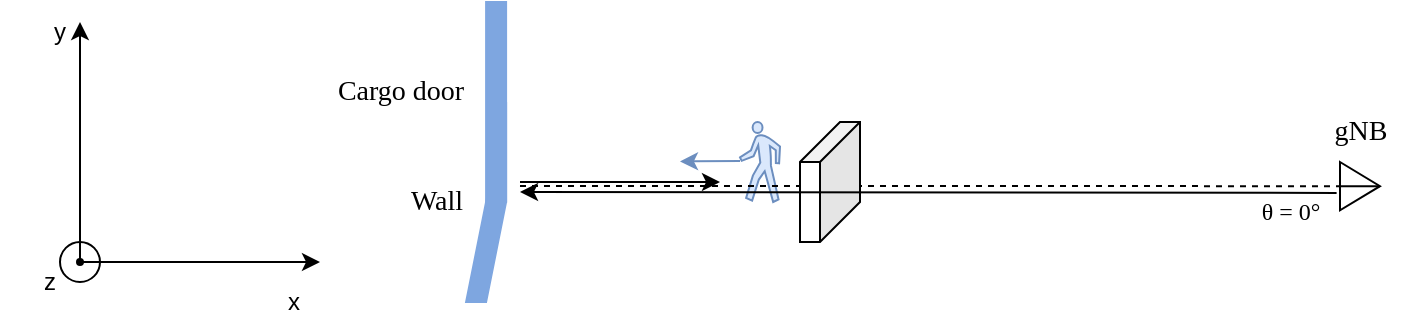 <mxfile version="22.1.16" type="device">
  <diagram name="Page-1" id="TTO7HnB50A5y17X7U3kj">
    <mxGraphModel dx="1838" dy="573" grid="1" gridSize="10" guides="1" tooltips="1" connect="1" arrows="1" fold="1" page="1" pageScale="1" pageWidth="850" pageHeight="1100" math="0" shadow="0">
      <root>
        <mxCell id="0" />
        <mxCell id="1" parent="0" />
        <mxCell id="MICLH53uMrtlu16adH45-2" value="&lt;font style=&quot;font-size: 14px;&quot; face=&quot;LM Sans&quot;&gt;Cargo door&lt;/font&gt;" style="text;html=1;align=center;verticalAlign=middle;resizable=0;points=[];autosize=1;strokeColor=none;fillColor=none;" parent="1" vertex="1">
          <mxGeometry x="75" y="180" width="90" height="30" as="geometry" />
        </mxCell>
        <mxCell id="MICLH53uMrtlu16adH45-4" value="" style="triangle;whiteSpace=wrap;html=1;rotation=0;" parent="1" vertex="1">
          <mxGeometry x="590" y="230" width="20" height="24.15" as="geometry" />
        </mxCell>
        <mxCell id="MICLH53uMrtlu16adH45-5" value="" style="endArrow=none;html=1;rounded=0;entryX=0;entryY=0.5;entryDx=0;entryDy=0;exitX=1;exitY=0.5;exitDx=0;exitDy=0;" parent="1" source="MICLH53uMrtlu16adH45-4" target="MICLH53uMrtlu16adH45-4" edge="1">
          <mxGeometry width="50" height="50" relative="1" as="geometry">
            <mxPoint x="410" y="330" as="sourcePoint" />
            <mxPoint x="580" y="250" as="targetPoint" />
          </mxGeometry>
        </mxCell>
        <mxCell id="MICLH53uMrtlu16adH45-6" value="&lt;font style=&quot;font-size: 14px;&quot; face=&quot;LM Sans&quot;&gt;gNB&lt;/font&gt;" style="text;html=1;align=center;verticalAlign=middle;resizable=0;points=[];autosize=1;strokeColor=none;fillColor=none;" parent="1" vertex="1">
          <mxGeometry x="575" y="200" width="50" height="30" as="geometry" />
        </mxCell>
        <mxCell id="MICLH53uMrtlu16adH45-10" value="&lt;font style=&quot;font-size: 14px;&quot; face=&quot;LM Sans&quot;&gt;Wall&lt;/font&gt;" style="text;html=1;align=center;verticalAlign=middle;resizable=0;points=[];autosize=1;strokeColor=none;fillColor=none;" parent="1" vertex="1">
          <mxGeometry x="113.05" y="235" width="50" height="30" as="geometry" />
        </mxCell>
        <mxCell id="MICLH53uMrtlu16adH45-11" value="" style="endArrow=classic;html=1;rounded=0;startArrow=oval;startFill=1;endSize=6;startSize=3;" parent="1" edge="1">
          <mxGeometry width="50" height="50" relative="1" as="geometry">
            <mxPoint x="-40" y="280" as="sourcePoint" />
            <mxPoint x="80" y="280" as="targetPoint" />
          </mxGeometry>
        </mxCell>
        <mxCell id="MICLH53uMrtlu16adH45-12" value="" style="endArrow=classic;html=1;rounded=0;" parent="1" edge="1">
          <mxGeometry width="50" height="50" relative="1" as="geometry">
            <mxPoint x="-40" y="280" as="sourcePoint" />
            <mxPoint x="-40" y="160" as="targetPoint" />
          </mxGeometry>
        </mxCell>
        <mxCell id="MICLH53uMrtlu16adH45-13" value="" style="ellipse;whiteSpace=wrap;html=1;aspect=fixed;fillColor=none;connectable=1;allowArrows=0;" parent="1" vertex="1">
          <mxGeometry x="-50" y="270" width="20" height="20" as="geometry" />
        </mxCell>
        <mxCell id="MICLH53uMrtlu16adH45-14" value="x" style="text;strokeColor=none;align=center;fillColor=none;html=1;verticalAlign=middle;whiteSpace=wrap;rounded=0;" parent="1" vertex="1">
          <mxGeometry x="36.95" y="290" width="60" height="20" as="geometry" />
        </mxCell>
        <mxCell id="MICLH53uMrtlu16adH45-15" value="y" style="text;strokeColor=none;align=center;fillColor=none;html=1;verticalAlign=middle;whiteSpace=wrap;rounded=0;" parent="1" vertex="1">
          <mxGeometry x="-80" y="150" width="60" height="30" as="geometry" />
        </mxCell>
        <mxCell id="MICLH53uMrtlu16adH45-16" value="z" style="text;strokeColor=none;align=center;fillColor=none;html=1;verticalAlign=middle;whiteSpace=wrap;rounded=0;" parent="1" vertex="1">
          <mxGeometry x="-80" y="280" width="50" height="20" as="geometry" />
        </mxCell>
        <mxCell id="MICLH53uMrtlu16adH45-23" value="&lt;font face=&quot;LM Sans&quot;&gt;θ = 0°&lt;/font&gt;" style="text;html=1;align=center;verticalAlign=middle;resizable=0;points=[];autosize=1;strokeColor=none;fillColor=none;" parent="1" vertex="1">
          <mxGeometry x="540" y="240" width="50" height="30" as="geometry" />
        </mxCell>
        <mxCell id="xXzQQWgSoLmtWymLV_Nt-1" value="" style="shape=mxgraph.signs.people.walking;html=1;pointerEvents=1;fillColor=#dae8fc;strokeColor=#6c8ebf;verticalLabelPosition=bottom;verticalAlign=top;align=center;sketch=0;flipH=1;" parent="1" vertex="1">
          <mxGeometry x="290" y="210" width="20" height="40" as="geometry" />
        </mxCell>
        <mxCell id="xXzQQWgSoLmtWymLV_Nt-2" value="" style="endArrow=none;dashed=1;html=1;rounded=0;entryX=0;entryY=0.5;entryDx=0;entryDy=0;" parent="1" target="MICLH53uMrtlu16adH45-4" edge="1">
          <mxGeometry width="50" height="50" relative="1" as="geometry">
            <mxPoint x="180" y="242" as="sourcePoint" />
            <mxPoint x="590" y="240" as="targetPoint" />
          </mxGeometry>
        </mxCell>
        <mxCell id="xXzQQWgSoLmtWymLV_Nt-3" value="" style="endArrow=classic;html=1;rounded=0;exitX=1;exitY=0.445;exitDx=0;exitDy=0;exitPerimeter=0;fillColor=#dae8fc;strokeColor=#6c8ebf;" parent="1" edge="1">
          <mxGeometry width="50" height="50" relative="1" as="geometry">
            <mxPoint x="290" y="229.52" as="sourcePoint" />
            <mxPoint x="260" y="229.72" as="targetPoint" />
          </mxGeometry>
        </mxCell>
        <mxCell id="xXzQQWgSoLmtWymLV_Nt-5" value="" style="endArrow=classic;html=1;rounded=0;" parent="1" edge="1">
          <mxGeometry width="50" height="50" relative="1" as="geometry">
            <mxPoint x="180" y="240" as="sourcePoint" />
            <mxPoint x="280" y="240" as="targetPoint" />
          </mxGeometry>
        </mxCell>
        <mxCell id="xXzQQWgSoLmtWymLV_Nt-17" value="" style="verticalLabelPosition=bottom;verticalAlign=top;html=1;shape=mxgraph.basic.diag_stripe;dx=10;rotation=0;fillColor=#7EA6E0;strokeColor=#7EA6E0;" parent="1" vertex="1">
          <mxGeometry x="153.05" y="200" width="20" height="100" as="geometry" />
        </mxCell>
        <mxCell id="xXzQQWgSoLmtWymLV_Nt-18" value="" style="verticalLabelPosition=bottom;html=1;verticalAlign=top;align=center;shape=mxgraph.floorplan.wall;fillColor=#7EA6E0;direction=south;strokeColor=#7EA6E0;" parent="1" vertex="1">
          <mxGeometry x="163.05" y="150" width="10" height="100" as="geometry" />
        </mxCell>
        <mxCell id="FYyiQWSLpX2GP_7NwpOj-2" value="" style="shape=cube;whiteSpace=wrap;html=1;boundedLbl=1;backgroundOutline=1;darkOpacity=0.05;darkOpacity2=0.1;flipV=0;flipH=1;" vertex="1" parent="1">
          <mxGeometry x="320" y="210" width="30" height="60" as="geometry" />
        </mxCell>
        <mxCell id="xXzQQWgSoLmtWymLV_Nt-4" value="" style="endArrow=classic;html=1;rounded=0;exitX=-0.085;exitY=0.64;exitDx=0;exitDy=0;exitPerimeter=0;" parent="1" source="MICLH53uMrtlu16adH45-4" edge="1">
          <mxGeometry width="50" height="50" relative="1" as="geometry">
            <mxPoint x="580" y="250" as="sourcePoint" />
            <mxPoint x="180" y="245" as="targetPoint" />
          </mxGeometry>
        </mxCell>
      </root>
    </mxGraphModel>
  </diagram>
</mxfile>
